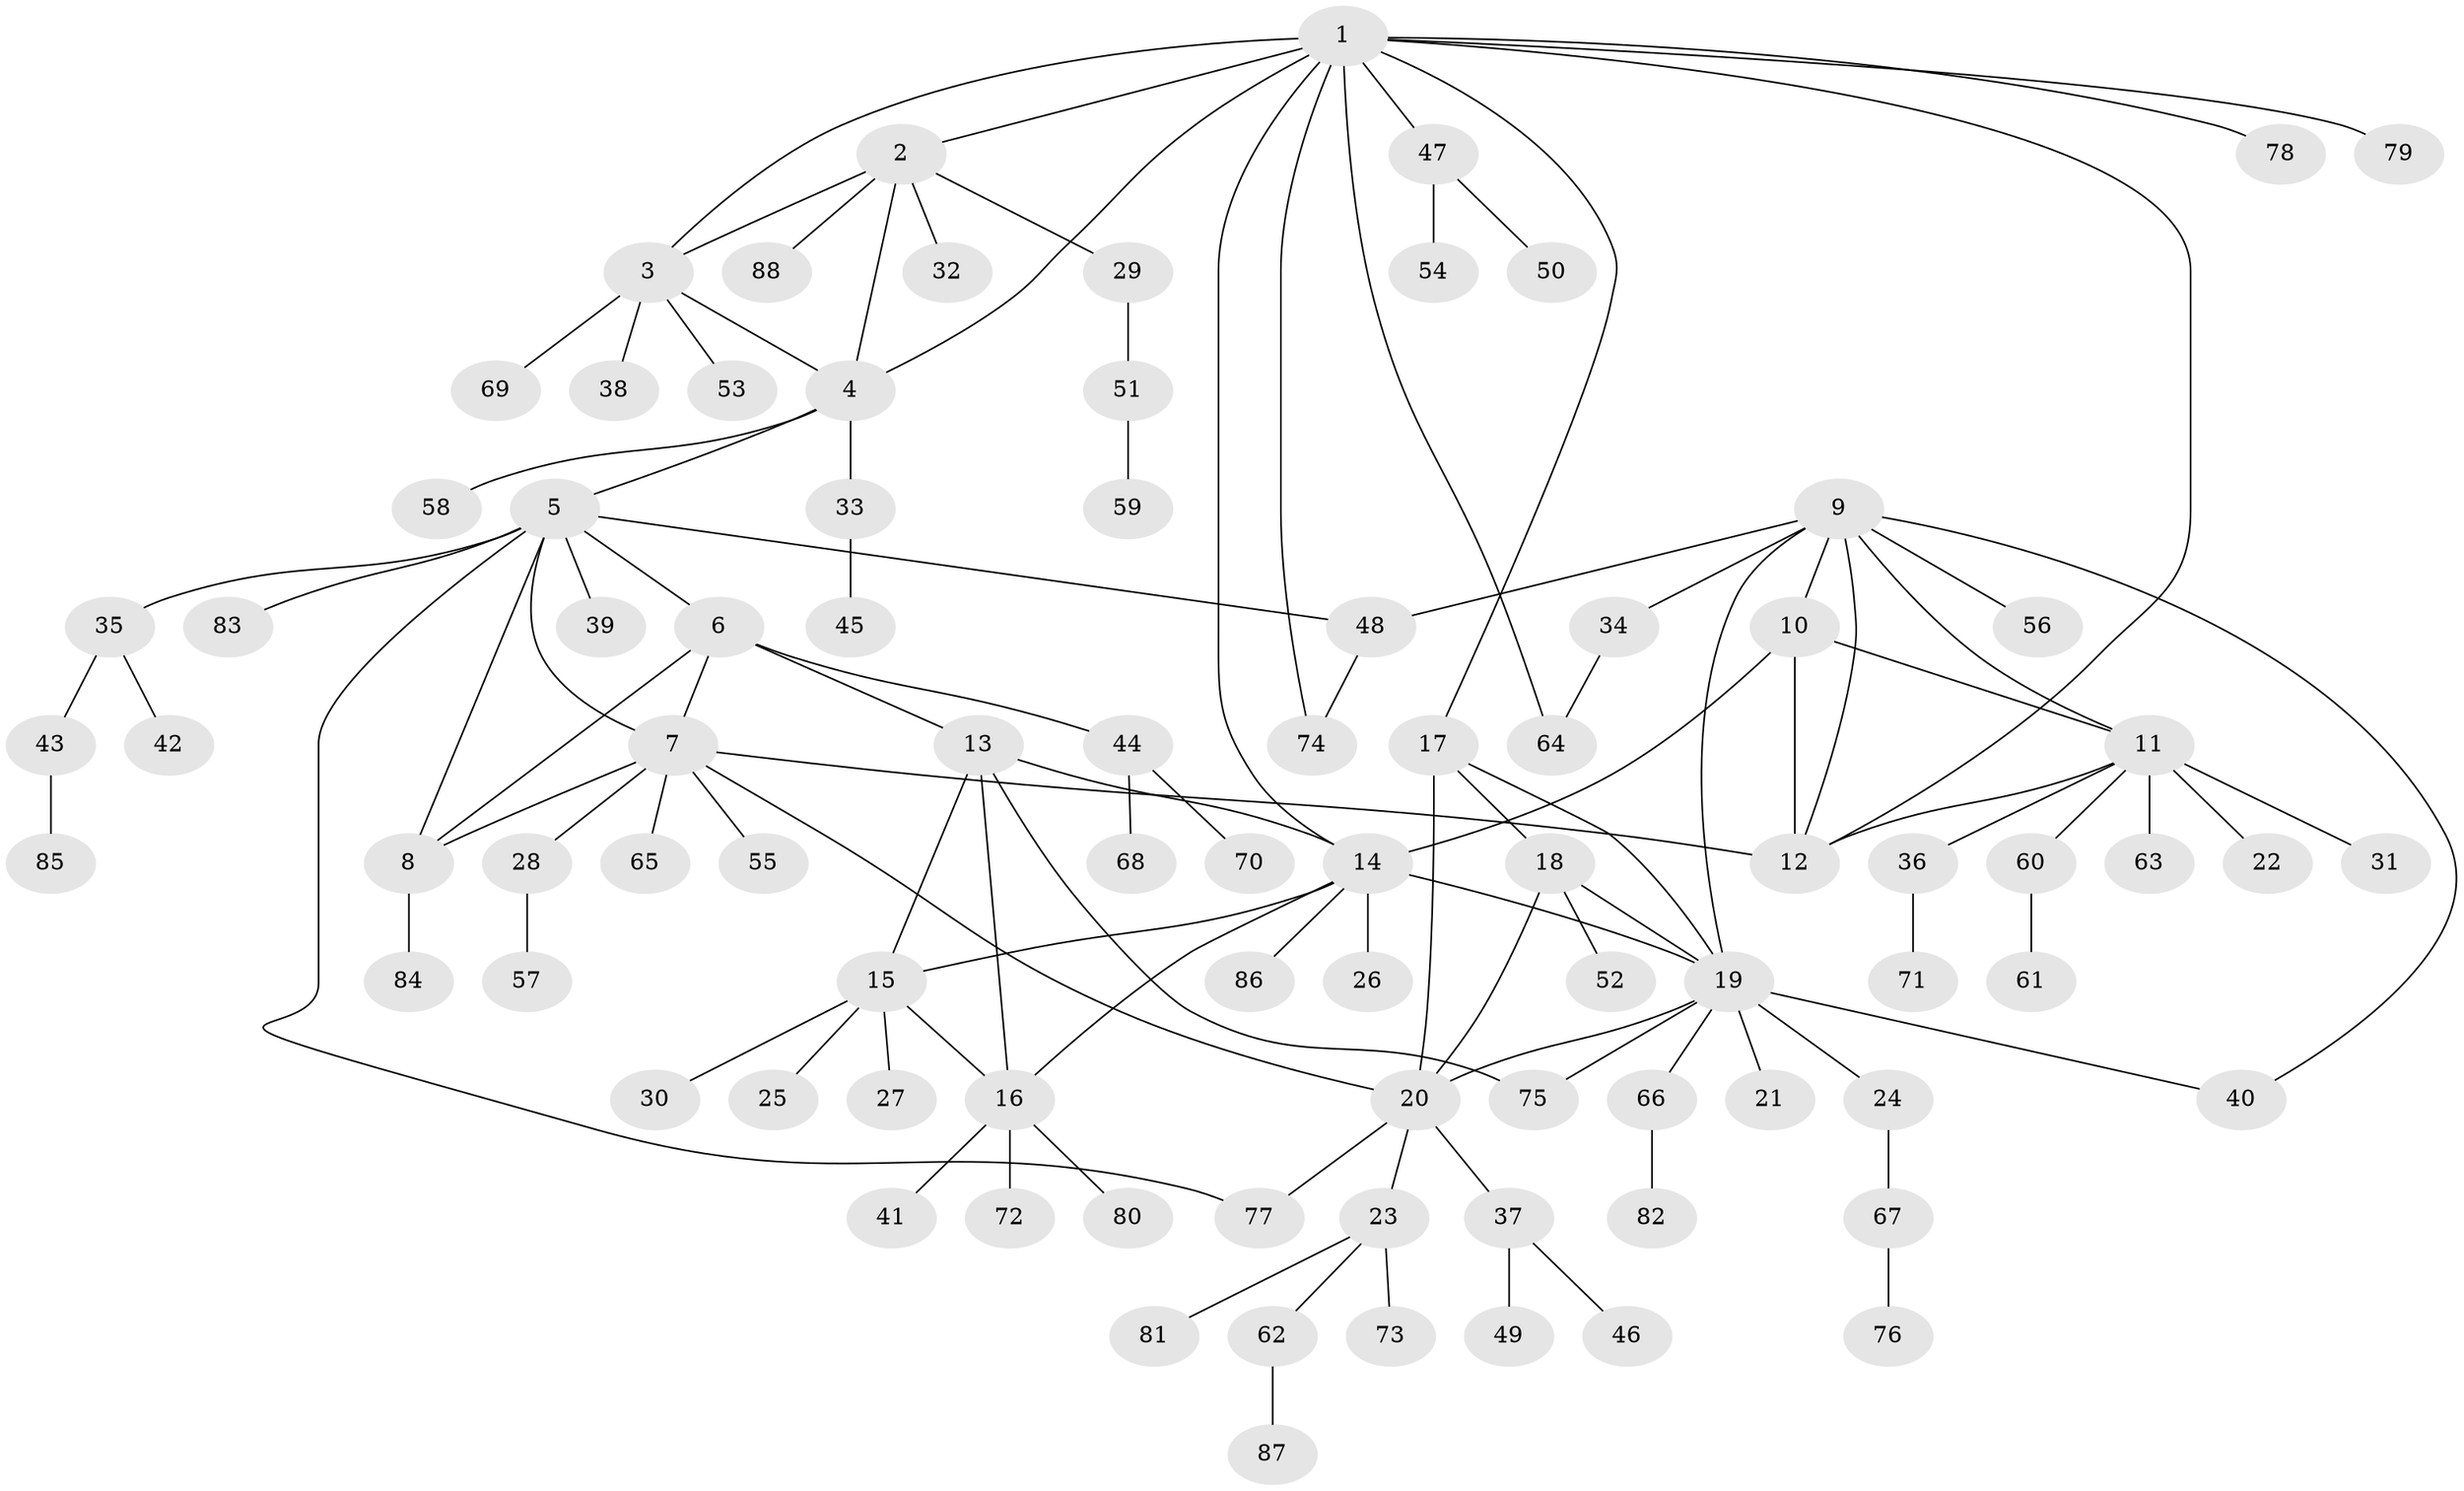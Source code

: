 // Generated by graph-tools (version 1.1) at 2025/54/03/09/25 04:54:58]
// undirected, 88 vertices, 114 edges
graph export_dot {
graph [start="1"]
  node [color=gray90,style=filled];
  1;
  2;
  3;
  4;
  5;
  6;
  7;
  8;
  9;
  10;
  11;
  12;
  13;
  14;
  15;
  16;
  17;
  18;
  19;
  20;
  21;
  22;
  23;
  24;
  25;
  26;
  27;
  28;
  29;
  30;
  31;
  32;
  33;
  34;
  35;
  36;
  37;
  38;
  39;
  40;
  41;
  42;
  43;
  44;
  45;
  46;
  47;
  48;
  49;
  50;
  51;
  52;
  53;
  54;
  55;
  56;
  57;
  58;
  59;
  60;
  61;
  62;
  63;
  64;
  65;
  66;
  67;
  68;
  69;
  70;
  71;
  72;
  73;
  74;
  75;
  76;
  77;
  78;
  79;
  80;
  81;
  82;
  83;
  84;
  85;
  86;
  87;
  88;
  1 -- 2;
  1 -- 3;
  1 -- 4;
  1 -- 12;
  1 -- 14;
  1 -- 17;
  1 -- 47;
  1 -- 64;
  1 -- 74;
  1 -- 78;
  1 -- 79;
  2 -- 3;
  2 -- 4;
  2 -- 29;
  2 -- 32;
  2 -- 88;
  3 -- 4;
  3 -- 38;
  3 -- 53;
  3 -- 69;
  4 -- 5;
  4 -- 33;
  4 -- 58;
  5 -- 6;
  5 -- 7;
  5 -- 8;
  5 -- 35;
  5 -- 39;
  5 -- 48;
  5 -- 77;
  5 -- 83;
  6 -- 7;
  6 -- 8;
  6 -- 13;
  6 -- 44;
  7 -- 8;
  7 -- 12;
  7 -- 20;
  7 -- 28;
  7 -- 55;
  7 -- 65;
  8 -- 84;
  9 -- 10;
  9 -- 11;
  9 -- 12;
  9 -- 19;
  9 -- 34;
  9 -- 40;
  9 -- 48;
  9 -- 56;
  10 -- 11;
  10 -- 12;
  10 -- 14;
  11 -- 12;
  11 -- 22;
  11 -- 31;
  11 -- 36;
  11 -- 60;
  11 -- 63;
  13 -- 14;
  13 -- 15;
  13 -- 16;
  13 -- 75;
  14 -- 15;
  14 -- 16;
  14 -- 19;
  14 -- 26;
  14 -- 86;
  15 -- 16;
  15 -- 25;
  15 -- 27;
  15 -- 30;
  16 -- 41;
  16 -- 72;
  16 -- 80;
  17 -- 18;
  17 -- 19;
  17 -- 20;
  18 -- 19;
  18 -- 20;
  18 -- 52;
  19 -- 20;
  19 -- 21;
  19 -- 24;
  19 -- 40;
  19 -- 66;
  19 -- 75;
  20 -- 23;
  20 -- 37;
  20 -- 77;
  23 -- 62;
  23 -- 73;
  23 -- 81;
  24 -- 67;
  28 -- 57;
  29 -- 51;
  33 -- 45;
  34 -- 64;
  35 -- 42;
  35 -- 43;
  36 -- 71;
  37 -- 46;
  37 -- 49;
  43 -- 85;
  44 -- 68;
  44 -- 70;
  47 -- 50;
  47 -- 54;
  48 -- 74;
  51 -- 59;
  60 -- 61;
  62 -- 87;
  66 -- 82;
  67 -- 76;
}
